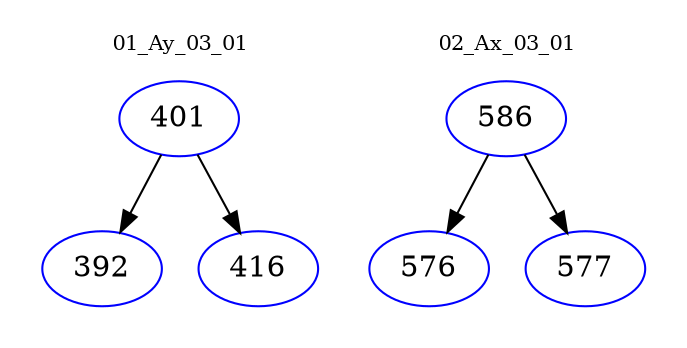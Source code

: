 digraph{
subgraph cluster_0 {
color = white
label = "01_Ay_03_01";
fontsize=10;
T0_401 [label="401", color="blue"]
T0_401 -> T0_392 [color="black"]
T0_392 [label="392", color="blue"]
T0_401 -> T0_416 [color="black"]
T0_416 [label="416", color="blue"]
}
subgraph cluster_1 {
color = white
label = "02_Ax_03_01";
fontsize=10;
T1_586 [label="586", color="blue"]
T1_586 -> T1_576 [color="black"]
T1_576 [label="576", color="blue"]
T1_586 -> T1_577 [color="black"]
T1_577 [label="577", color="blue"]
}
}
